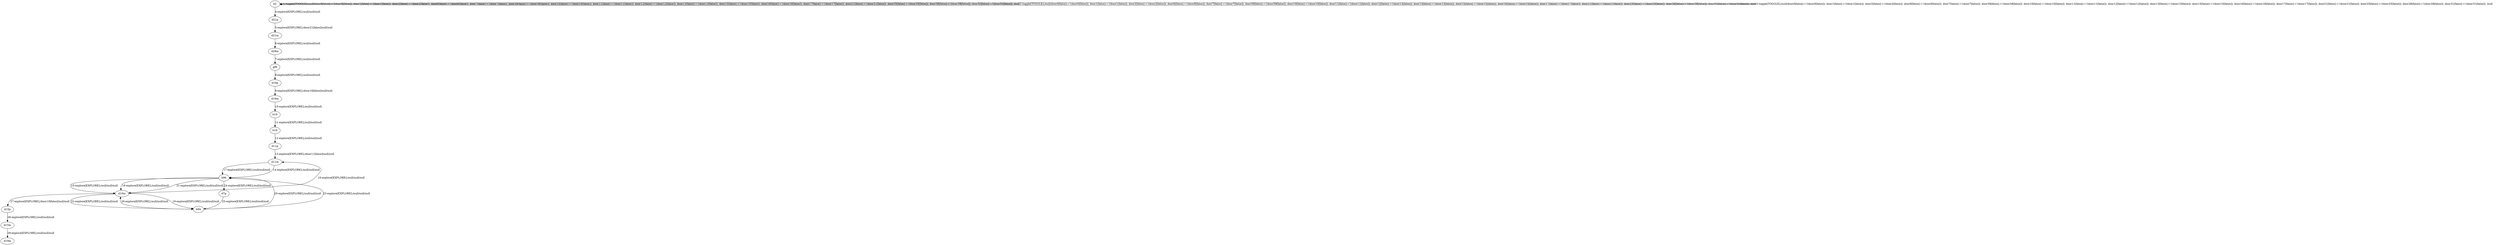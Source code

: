 # Total number of goals covered by this test: 1
# b96 --> d10m

digraph g {
"b2" -> "b2" [label = "1-toggle[TOGGLE];/null/door0[false]:=!(door0[false]); door1[false]:=!(door1[false]); door2[false]:=!(door2[false]); door6[false]:=!(door6[false]); door7[false]:=!(door7[false]); door39[false]:=!(door39[false]); door10[false]:=!(door10[false]); door11[false]:=!(door11[false]); door12[false]:=!(door12[false]); door13[false]:=!(door13[false]); door15[false]:=!(door15[false]); door16[false]:=!(door16[false]); door17[false]:=!(door17[false]); door21[false]:=!(door21[false]); door25[false]:=!(door25[false]); door28[false]:=!(door28[false]); door31[false]:=!(door31[false]); /null"];
"b2" -> "b2" [label = "2-toggle[TOGGLE];/null/door0[false]:=!(door0[false]); door1[false]:=!(door1[false]); door2[false]:=!(door2[false]); door6[false]:=!(door6[false]); door7[false]:=!(door7[false]); door39[false]:=!(door39[false]); door10[false]:=!(door10[false]); door11[false]:=!(door11[false]); door12[false]:=!(door12[false]); door13[false]:=!(door13[false]); door15[false]:=!(door15[false]); door16[false]:=!(door16[false]); door17[false]:=!(door17[false]); door21[false]:=!(door21[false]); door25[false]:=!(door25[false]); door28[false]:=!(door28[false]); door31[false]:=!(door31[false]); /null"];
"b2" -> "b2" [label = "3-toggle[TOGGLE];/null/door0[false]:=!(door0[false]); door1[false]:=!(door1[false]); door2[false]:=!(door2[false]); door6[false]:=!(door6[false]); door7[false]:=!(door7[false]); door39[false]:=!(door39[false]); door10[false]:=!(door10[false]); door11[false]:=!(door11[false]); door12[false]:=!(door12[false]); door13[false]:=!(door13[false]); door15[false]:=!(door15[false]); door16[false]:=!(door16[false]); door17[false]:=!(door17[false]); door21[false]:=!(door21[false]); door25[false]:=!(door25[false]); door28[false]:=!(door28[false]); door31[false]:=!(door31[false]); /null"];
"b2" -> "d21p" [label = "4-explore[EXPLORE];/null/null/null"];
"d21p" -> "d21m" [label = "5-explore[EXPLORE];/door21[false]/null/null"];
"d21m" -> "d28m" [label = "6-explore[EXPLORE];/null/null/null"];
"d28m" -> "gf9" [label = "7-explore[EXPLORE];/null/null/null"];
"gf9" -> "d16p" [label = "8-explore[EXPLORE];/null/null/null"];
"d16p" -> "d16m" [label = "9-explore[EXPLORE];/door16[false]/null/null"];
"d16m" -> "b19" [label = "10-explore[EXPLORE];/null/null/null"];
"b19" -> "b18" [label = "11-explore[EXPLORE];/null/null/null"];
"b18" -> "d11p" [label = "12-explore[EXPLORE];/null/null/null"];
"d11p" -> "d11m" [label = "13-explore[EXPLORE];/door11[false]/null/null"];
"d11m" -> "b96" [label = "14-explore[EXPLORE];/null/null/null"];
"b96" -> "d10m" [label = "15-explore[EXPLORE];/null/null/null"];
"d10m" -> "d11m" [label = "16-explore[EXPLORE];/null/null/null"];
"d11m" -> "b96" [label = "17-explore[EXPLORE];/null/null/null"];
"b96" -> "d10m" [label = "18-explore[EXPLORE];/null/null/null"];
"d10m" -> "b94" [label = "19-explore[EXPLORE];/null/null/null"];
"b94" -> "b96" [label = "20-explore[EXPLORE];/null/null/null"];
"b96" -> "d10m" [label = "21-explore[EXPLORE];/null/null/null"];
"d10m" -> "b94" [label = "22-explore[EXPLORE];/null/null/null"];
"b94" -> "b96" [label = "23-explore[EXPLORE];/null/null/null"];
"b96" -> "d7p" [label = "24-explore[EXPLORE];/null/null/null"];
"d7p" -> "b94" [label = "25-explore[EXPLORE];/null/null/null"];
"b94" -> "d10m" [label = "26-explore[EXPLORE];/null/null/null"];
"d10m" -> "d10p" [label = "27-explore[EXPLORE];/door10[false]/null/null"];
"d10p" -> "d15m" [label = "28-explore[EXPLORE];/null/null/null"];
"d15m" -> "d19m" [label = "29-explore[EXPLORE];/null/null/null"];
}